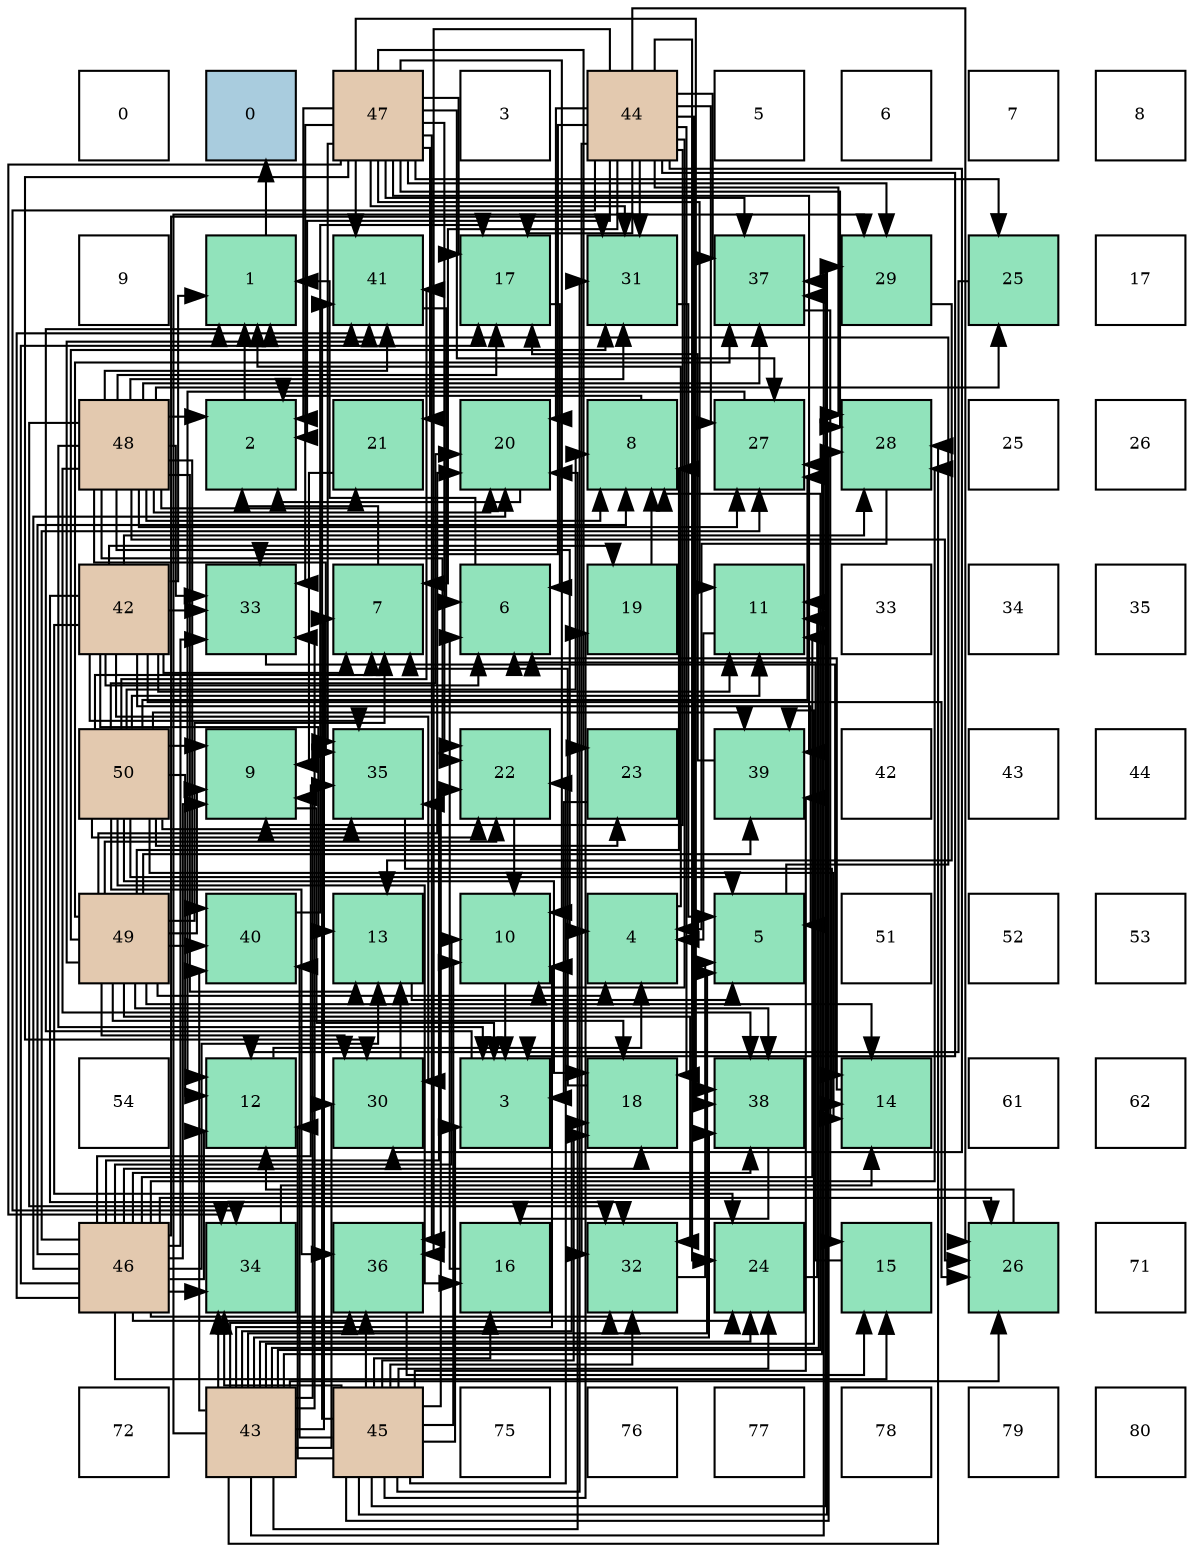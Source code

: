 digraph layout{
 rankdir=TB;
 splines=ortho;
 node [style=filled shape=square fixedsize=true width=0.6];
0[label="0", fontsize=8, fillcolor="#ffffff"];
1[label="0", fontsize=8, fillcolor="#a9ccde"];
2[label="47", fontsize=8, fillcolor="#e3c9af"];
3[label="3", fontsize=8, fillcolor="#ffffff"];
4[label="44", fontsize=8, fillcolor="#e3c9af"];
5[label="5", fontsize=8, fillcolor="#ffffff"];
6[label="6", fontsize=8, fillcolor="#ffffff"];
7[label="7", fontsize=8, fillcolor="#ffffff"];
8[label="8", fontsize=8, fillcolor="#ffffff"];
9[label="9", fontsize=8, fillcolor="#ffffff"];
10[label="1", fontsize=8, fillcolor="#91e3bb"];
11[label="41", fontsize=8, fillcolor="#91e3bb"];
12[label="17", fontsize=8, fillcolor="#91e3bb"];
13[label="31", fontsize=8, fillcolor="#91e3bb"];
14[label="37", fontsize=8, fillcolor="#91e3bb"];
15[label="29", fontsize=8, fillcolor="#91e3bb"];
16[label="25", fontsize=8, fillcolor="#91e3bb"];
17[label="17", fontsize=8, fillcolor="#ffffff"];
18[label="48", fontsize=8, fillcolor="#e3c9af"];
19[label="2", fontsize=8, fillcolor="#91e3bb"];
20[label="21", fontsize=8, fillcolor="#91e3bb"];
21[label="20", fontsize=8, fillcolor="#91e3bb"];
22[label="8", fontsize=8, fillcolor="#91e3bb"];
23[label="27", fontsize=8, fillcolor="#91e3bb"];
24[label="28", fontsize=8, fillcolor="#91e3bb"];
25[label="25", fontsize=8, fillcolor="#ffffff"];
26[label="26", fontsize=8, fillcolor="#ffffff"];
27[label="42", fontsize=8, fillcolor="#e3c9af"];
28[label="33", fontsize=8, fillcolor="#91e3bb"];
29[label="7", fontsize=8, fillcolor="#91e3bb"];
30[label="6", fontsize=8, fillcolor="#91e3bb"];
31[label="19", fontsize=8, fillcolor="#91e3bb"];
32[label="11", fontsize=8, fillcolor="#91e3bb"];
33[label="33", fontsize=8, fillcolor="#ffffff"];
34[label="34", fontsize=8, fillcolor="#ffffff"];
35[label="35", fontsize=8, fillcolor="#ffffff"];
36[label="50", fontsize=8, fillcolor="#e3c9af"];
37[label="9", fontsize=8, fillcolor="#91e3bb"];
38[label="35", fontsize=8, fillcolor="#91e3bb"];
39[label="22", fontsize=8, fillcolor="#91e3bb"];
40[label="23", fontsize=8, fillcolor="#91e3bb"];
41[label="39", fontsize=8, fillcolor="#91e3bb"];
42[label="42", fontsize=8, fillcolor="#ffffff"];
43[label="43", fontsize=8, fillcolor="#ffffff"];
44[label="44", fontsize=8, fillcolor="#ffffff"];
45[label="49", fontsize=8, fillcolor="#e3c9af"];
46[label="40", fontsize=8, fillcolor="#91e3bb"];
47[label="13", fontsize=8, fillcolor="#91e3bb"];
48[label="10", fontsize=8, fillcolor="#91e3bb"];
49[label="4", fontsize=8, fillcolor="#91e3bb"];
50[label="5", fontsize=8, fillcolor="#91e3bb"];
51[label="51", fontsize=8, fillcolor="#ffffff"];
52[label="52", fontsize=8, fillcolor="#ffffff"];
53[label="53", fontsize=8, fillcolor="#ffffff"];
54[label="54", fontsize=8, fillcolor="#ffffff"];
55[label="12", fontsize=8, fillcolor="#91e3bb"];
56[label="30", fontsize=8, fillcolor="#91e3bb"];
57[label="3", fontsize=8, fillcolor="#91e3bb"];
58[label="18", fontsize=8, fillcolor="#91e3bb"];
59[label="38", fontsize=8, fillcolor="#91e3bb"];
60[label="14", fontsize=8, fillcolor="#91e3bb"];
61[label="61", fontsize=8, fillcolor="#ffffff"];
62[label="62", fontsize=8, fillcolor="#ffffff"];
63[label="46", fontsize=8, fillcolor="#e3c9af"];
64[label="34", fontsize=8, fillcolor="#91e3bb"];
65[label="36", fontsize=8, fillcolor="#91e3bb"];
66[label="16", fontsize=8, fillcolor="#91e3bb"];
67[label="32", fontsize=8, fillcolor="#91e3bb"];
68[label="24", fontsize=8, fillcolor="#91e3bb"];
69[label="15", fontsize=8, fillcolor="#91e3bb"];
70[label="26", fontsize=8, fillcolor="#91e3bb"];
71[label="71", fontsize=8, fillcolor="#ffffff"];
72[label="72", fontsize=8, fillcolor="#ffffff"];
73[label="43", fontsize=8, fillcolor="#e3c9af"];
74[label="45", fontsize=8, fillcolor="#e3c9af"];
75[label="75", fontsize=8, fillcolor="#ffffff"];
76[label="76", fontsize=8, fillcolor="#ffffff"];
77[label="77", fontsize=8, fillcolor="#ffffff"];
78[label="78", fontsize=8, fillcolor="#ffffff"];
79[label="79", fontsize=8, fillcolor="#ffffff"];
80[label="80", fontsize=8, fillcolor="#ffffff"];
edge [constraint=false, style=vis];10 -> 1;
19 -> 10;
57 -> 10;
49 -> 10;
50 -> 10;
30 -> 10;
29 -> 19;
22 -> 19;
37 -> 57;
48 -> 57;
32 -> 49;
55 -> 49;
47 -> 50;
60 -> 30;
69 -> 30;
66 -> 30;
12 -> 30;
58 -> 29;
31 -> 22;
21 -> 19;
20 -> 37;
39 -> 48;
40 -> 57;
68 -> 32;
16 -> 55;
70 -> 55;
23 -> 55;
24 -> 49;
15 -> 47;
56 -> 47;
13 -> 50;
67 -> 50;
28 -> 60;
64 -> 60;
38 -> 60;
65 -> 69;
14 -> 69;
59 -> 66;
41 -> 12;
46 -> 12;
11 -> 30;
27 -> 10;
27 -> 50;
27 -> 30;
27 -> 29;
27 -> 32;
27 -> 47;
27 -> 31;
27 -> 68;
27 -> 70;
27 -> 24;
27 -> 56;
27 -> 67;
27 -> 28;
27 -> 38;
73 -> 50;
73 -> 29;
73 -> 22;
73 -> 37;
73 -> 48;
73 -> 32;
73 -> 58;
73 -> 21;
73 -> 68;
73 -> 70;
73 -> 23;
73 -> 24;
73 -> 15;
73 -> 56;
73 -> 28;
73 -> 64;
73 -> 65;
73 -> 14;
73 -> 59;
73 -> 41;
73 -> 46;
4 -> 19;
4 -> 57;
4 -> 29;
4 -> 37;
4 -> 48;
4 -> 12;
4 -> 58;
4 -> 21;
4 -> 68;
4 -> 70;
4 -> 23;
4 -> 24;
4 -> 56;
4 -> 13;
4 -> 67;
4 -> 28;
4 -> 64;
4 -> 65;
4 -> 14;
4 -> 59;
74 -> 57;
74 -> 48;
74 -> 55;
74 -> 66;
74 -> 58;
74 -> 31;
74 -> 39;
74 -> 68;
74 -> 24;
74 -> 15;
74 -> 13;
74 -> 67;
74 -> 64;
74 -> 38;
74 -> 65;
74 -> 14;
74 -> 41;
74 -> 46;
74 -> 11;
63 -> 22;
63 -> 37;
63 -> 48;
63 -> 32;
63 -> 55;
63 -> 47;
63 -> 69;
63 -> 12;
63 -> 58;
63 -> 21;
63 -> 39;
63 -> 68;
63 -> 70;
63 -> 23;
63 -> 24;
63 -> 13;
63 -> 67;
63 -> 28;
63 -> 64;
63 -> 38;
63 -> 59;
63 -> 11;
2 -> 19;
2 -> 48;
2 -> 32;
2 -> 12;
2 -> 20;
2 -> 39;
2 -> 40;
2 -> 16;
2 -> 23;
2 -> 24;
2 -> 15;
2 -> 56;
2 -> 13;
2 -> 28;
2 -> 64;
2 -> 38;
2 -> 65;
2 -> 14;
2 -> 59;
2 -> 41;
2 -> 11;
18 -> 19;
18 -> 57;
18 -> 49;
18 -> 22;
18 -> 47;
18 -> 12;
18 -> 21;
18 -> 20;
18 -> 39;
18 -> 16;
18 -> 70;
18 -> 23;
18 -> 13;
18 -> 67;
18 -> 28;
18 -> 38;
18 -> 14;
18 -> 59;
18 -> 46;
18 -> 11;
45 -> 49;
45 -> 29;
45 -> 22;
45 -> 37;
45 -> 60;
45 -> 58;
45 -> 21;
45 -> 39;
45 -> 56;
45 -> 13;
45 -> 67;
45 -> 14;
45 -> 59;
45 -> 41;
45 -> 46;
45 -> 11;
36 -> 50;
36 -> 29;
36 -> 22;
36 -> 37;
36 -> 32;
36 -> 55;
36 -> 60;
36 -> 66;
36 -> 58;
36 -> 21;
36 -> 39;
36 -> 40;
36 -> 23;
36 -> 38;
36 -> 65;
36 -> 41;
36 -> 11;
edge [constraint=true, style=invis];
0 -> 9 -> 18 -> 27 -> 36 -> 45 -> 54 -> 63 -> 72;
1 -> 10 -> 19 -> 28 -> 37 -> 46 -> 55 -> 64 -> 73;
2 -> 11 -> 20 -> 29 -> 38 -> 47 -> 56 -> 65 -> 74;
3 -> 12 -> 21 -> 30 -> 39 -> 48 -> 57 -> 66 -> 75;
4 -> 13 -> 22 -> 31 -> 40 -> 49 -> 58 -> 67 -> 76;
5 -> 14 -> 23 -> 32 -> 41 -> 50 -> 59 -> 68 -> 77;
6 -> 15 -> 24 -> 33 -> 42 -> 51 -> 60 -> 69 -> 78;
7 -> 16 -> 25 -> 34 -> 43 -> 52 -> 61 -> 70 -> 79;
8 -> 17 -> 26 -> 35 -> 44 -> 53 -> 62 -> 71 -> 80;
rank = same {0 -> 1 -> 2 -> 3 -> 4 -> 5 -> 6 -> 7 -> 8};
rank = same {9 -> 10 -> 11 -> 12 -> 13 -> 14 -> 15 -> 16 -> 17};
rank = same {18 -> 19 -> 20 -> 21 -> 22 -> 23 -> 24 -> 25 -> 26};
rank = same {27 -> 28 -> 29 -> 30 -> 31 -> 32 -> 33 -> 34 -> 35};
rank = same {36 -> 37 -> 38 -> 39 -> 40 -> 41 -> 42 -> 43 -> 44};
rank = same {45 -> 46 -> 47 -> 48 -> 49 -> 50 -> 51 -> 52 -> 53};
rank = same {54 -> 55 -> 56 -> 57 -> 58 -> 59 -> 60 -> 61 -> 62};
rank = same {63 -> 64 -> 65 -> 66 -> 67 -> 68 -> 69 -> 70 -> 71};
rank = same {72 -> 73 -> 74 -> 75 -> 76 -> 77 -> 78 -> 79 -> 80};
}